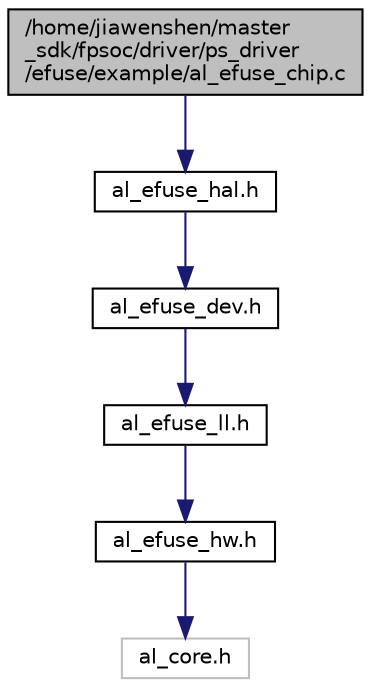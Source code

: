 digraph "/home/jiawenshen/master_sdk/fpsoc/driver/ps_driver/efuse/example/al_efuse_chip.c"
{
  edge [fontname="Helvetica",fontsize="10",labelfontname="Helvetica",labelfontsize="10"];
  node [fontname="Helvetica",fontsize="10",shape=record];
  Node0 [label="/home/jiawenshen/master\l_sdk/fpsoc/driver/ps_driver\l/efuse/example/al_efuse_chip.c",height=0.2,width=0.4,color="black", fillcolor="grey75", style="filled", fontcolor="black"];
  Node0 -> Node1 [color="midnightblue",fontsize="10",style="solid",fontname="Helvetica"];
  Node1 [label="al_efuse_hal.h",height=0.2,width=0.4,color="black", fillcolor="white", style="filled",URL="$al__efuse__hal_8h.html"];
  Node1 -> Node2 [color="midnightblue",fontsize="10",style="solid",fontname="Helvetica"];
  Node2 [label="al_efuse_dev.h",height=0.2,width=0.4,color="black", fillcolor="white", style="filled",URL="$al__efuse__dev_8h.html",tooltip="efuse driver "];
  Node2 -> Node3 [color="midnightblue",fontsize="10",style="solid",fontname="Helvetica"];
  Node3 [label="al_efuse_ll.h",height=0.2,width=0.4,color="black", fillcolor="white", style="filled",URL="$al__efuse__ll_8h.html"];
  Node3 -> Node4 [color="midnightblue",fontsize="10",style="solid",fontname="Helvetica"];
  Node4 [label="al_efuse_hw.h",height=0.2,width=0.4,color="black", fillcolor="white", style="filled",URL="$al__efuse__hw_8h.html"];
  Node4 -> Node5 [color="midnightblue",fontsize="10",style="solid",fontname="Helvetica"];
  Node5 [label="al_core.h",height=0.2,width=0.4,color="grey75", fillcolor="white", style="filled"];
}
